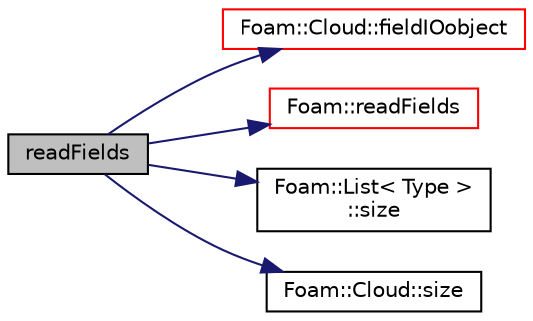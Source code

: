 digraph "readFields"
{
  bgcolor="transparent";
  edge [fontname="Helvetica",fontsize="10",labelfontname="Helvetica",labelfontsize="10"];
  node [fontname="Helvetica",fontsize="10",shape=record];
  rankdir="LR";
  Node1 [label="readFields",height=0.2,width=0.4,color="black", fillcolor="grey75", style="filled", fontcolor="black"];
  Node1 -> Node2 [color="midnightblue",fontsize="10",style="solid",fontname="Helvetica"];
  Node2 [label="Foam::Cloud::fieldIOobject",height=0.2,width=0.4,color="red",URL="$a00275.html#aeff14efb16617f98e54d9c0c0ac06a37",tooltip="Helper to construct IOobject for field and current time. "];
  Node1 -> Node3 [color="midnightblue",fontsize="10",style="solid",fontname="Helvetica"];
  Node3 [label="Foam::readFields",height=0.2,width=0.4,color="red",URL="$a10909.html#a37e5c4c2e45c8917135c286f9a99535f",tooltip="Read the selected GeometricFields of the specified type. "];
  Node1 -> Node4 [color="midnightblue",fontsize="10",style="solid",fontname="Helvetica"];
  Node4 [label="Foam::List\< Type \>\l::size",height=0.2,width=0.4,color="black",URL="$a01397.html#a8a5f6fa29bd4b500caf186f60245b384",tooltip="Override size to be inconsistent with allocated storage. "];
  Node1 -> Node5 [color="midnightblue",fontsize="10",style="solid",fontname="Helvetica"];
  Node5 [label="Foam::Cloud::size",height=0.2,width=0.4,color="black",URL="$a00275.html#a65cea301e2d6033c43932d12d91c792f"];
}
